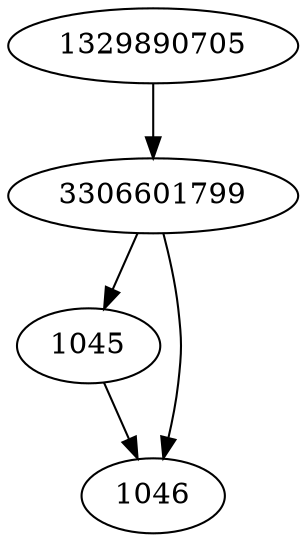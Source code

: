 strict digraph  {
1329890705;
1045;
1046;
3306601799;
1329890705 -> 3306601799;
1045 -> 1046;
3306601799 -> 1045;
3306601799 -> 1046;
}
